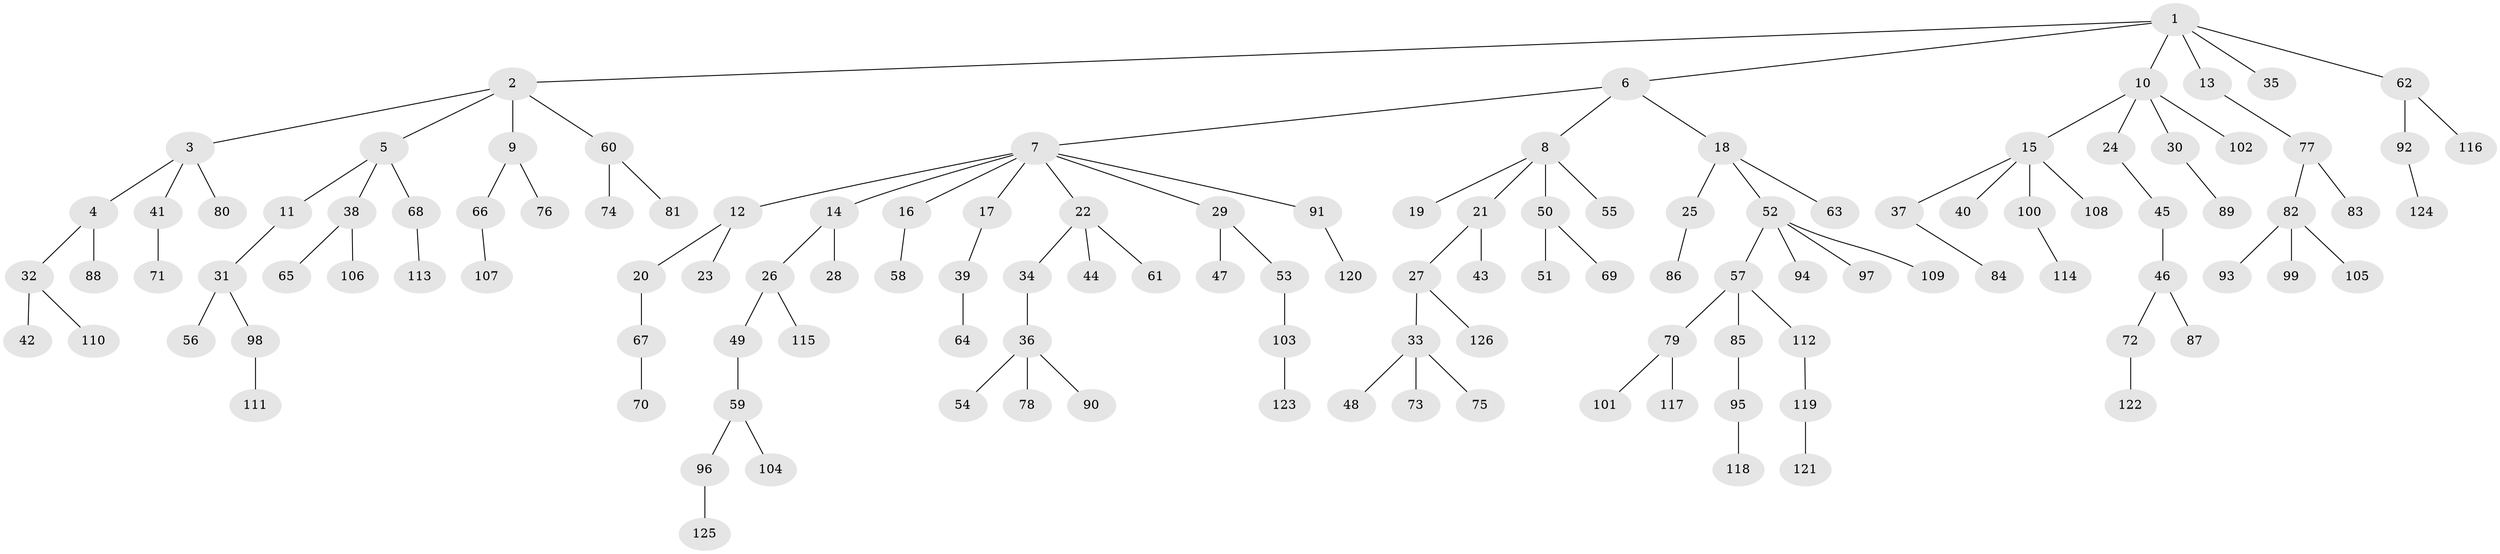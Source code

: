 // Generated by graph-tools (version 1.1) at 2025/11/02/27/25 16:11:27]
// undirected, 126 vertices, 125 edges
graph export_dot {
graph [start="1"]
  node [color=gray90,style=filled];
  1;
  2;
  3;
  4;
  5;
  6;
  7;
  8;
  9;
  10;
  11;
  12;
  13;
  14;
  15;
  16;
  17;
  18;
  19;
  20;
  21;
  22;
  23;
  24;
  25;
  26;
  27;
  28;
  29;
  30;
  31;
  32;
  33;
  34;
  35;
  36;
  37;
  38;
  39;
  40;
  41;
  42;
  43;
  44;
  45;
  46;
  47;
  48;
  49;
  50;
  51;
  52;
  53;
  54;
  55;
  56;
  57;
  58;
  59;
  60;
  61;
  62;
  63;
  64;
  65;
  66;
  67;
  68;
  69;
  70;
  71;
  72;
  73;
  74;
  75;
  76;
  77;
  78;
  79;
  80;
  81;
  82;
  83;
  84;
  85;
  86;
  87;
  88;
  89;
  90;
  91;
  92;
  93;
  94;
  95;
  96;
  97;
  98;
  99;
  100;
  101;
  102;
  103;
  104;
  105;
  106;
  107;
  108;
  109;
  110;
  111;
  112;
  113;
  114;
  115;
  116;
  117;
  118;
  119;
  120;
  121;
  122;
  123;
  124;
  125;
  126;
  1 -- 2;
  1 -- 6;
  1 -- 10;
  1 -- 13;
  1 -- 35;
  1 -- 62;
  2 -- 3;
  2 -- 5;
  2 -- 9;
  2 -- 60;
  3 -- 4;
  3 -- 41;
  3 -- 80;
  4 -- 32;
  4 -- 88;
  5 -- 11;
  5 -- 38;
  5 -- 68;
  6 -- 7;
  6 -- 8;
  6 -- 18;
  7 -- 12;
  7 -- 14;
  7 -- 16;
  7 -- 17;
  7 -- 22;
  7 -- 29;
  7 -- 91;
  8 -- 19;
  8 -- 21;
  8 -- 50;
  8 -- 55;
  9 -- 66;
  9 -- 76;
  10 -- 15;
  10 -- 24;
  10 -- 30;
  10 -- 102;
  11 -- 31;
  12 -- 20;
  12 -- 23;
  13 -- 77;
  14 -- 26;
  14 -- 28;
  15 -- 37;
  15 -- 40;
  15 -- 100;
  15 -- 108;
  16 -- 58;
  17 -- 39;
  18 -- 25;
  18 -- 52;
  18 -- 63;
  20 -- 67;
  21 -- 27;
  21 -- 43;
  22 -- 34;
  22 -- 44;
  22 -- 61;
  24 -- 45;
  25 -- 86;
  26 -- 49;
  26 -- 115;
  27 -- 33;
  27 -- 126;
  29 -- 47;
  29 -- 53;
  30 -- 89;
  31 -- 56;
  31 -- 98;
  32 -- 42;
  32 -- 110;
  33 -- 48;
  33 -- 73;
  33 -- 75;
  34 -- 36;
  36 -- 54;
  36 -- 78;
  36 -- 90;
  37 -- 84;
  38 -- 65;
  38 -- 106;
  39 -- 64;
  41 -- 71;
  45 -- 46;
  46 -- 72;
  46 -- 87;
  49 -- 59;
  50 -- 51;
  50 -- 69;
  52 -- 57;
  52 -- 94;
  52 -- 97;
  52 -- 109;
  53 -- 103;
  57 -- 79;
  57 -- 85;
  57 -- 112;
  59 -- 96;
  59 -- 104;
  60 -- 74;
  60 -- 81;
  62 -- 92;
  62 -- 116;
  66 -- 107;
  67 -- 70;
  68 -- 113;
  72 -- 122;
  77 -- 82;
  77 -- 83;
  79 -- 101;
  79 -- 117;
  82 -- 93;
  82 -- 99;
  82 -- 105;
  85 -- 95;
  91 -- 120;
  92 -- 124;
  95 -- 118;
  96 -- 125;
  98 -- 111;
  100 -- 114;
  103 -- 123;
  112 -- 119;
  119 -- 121;
}

